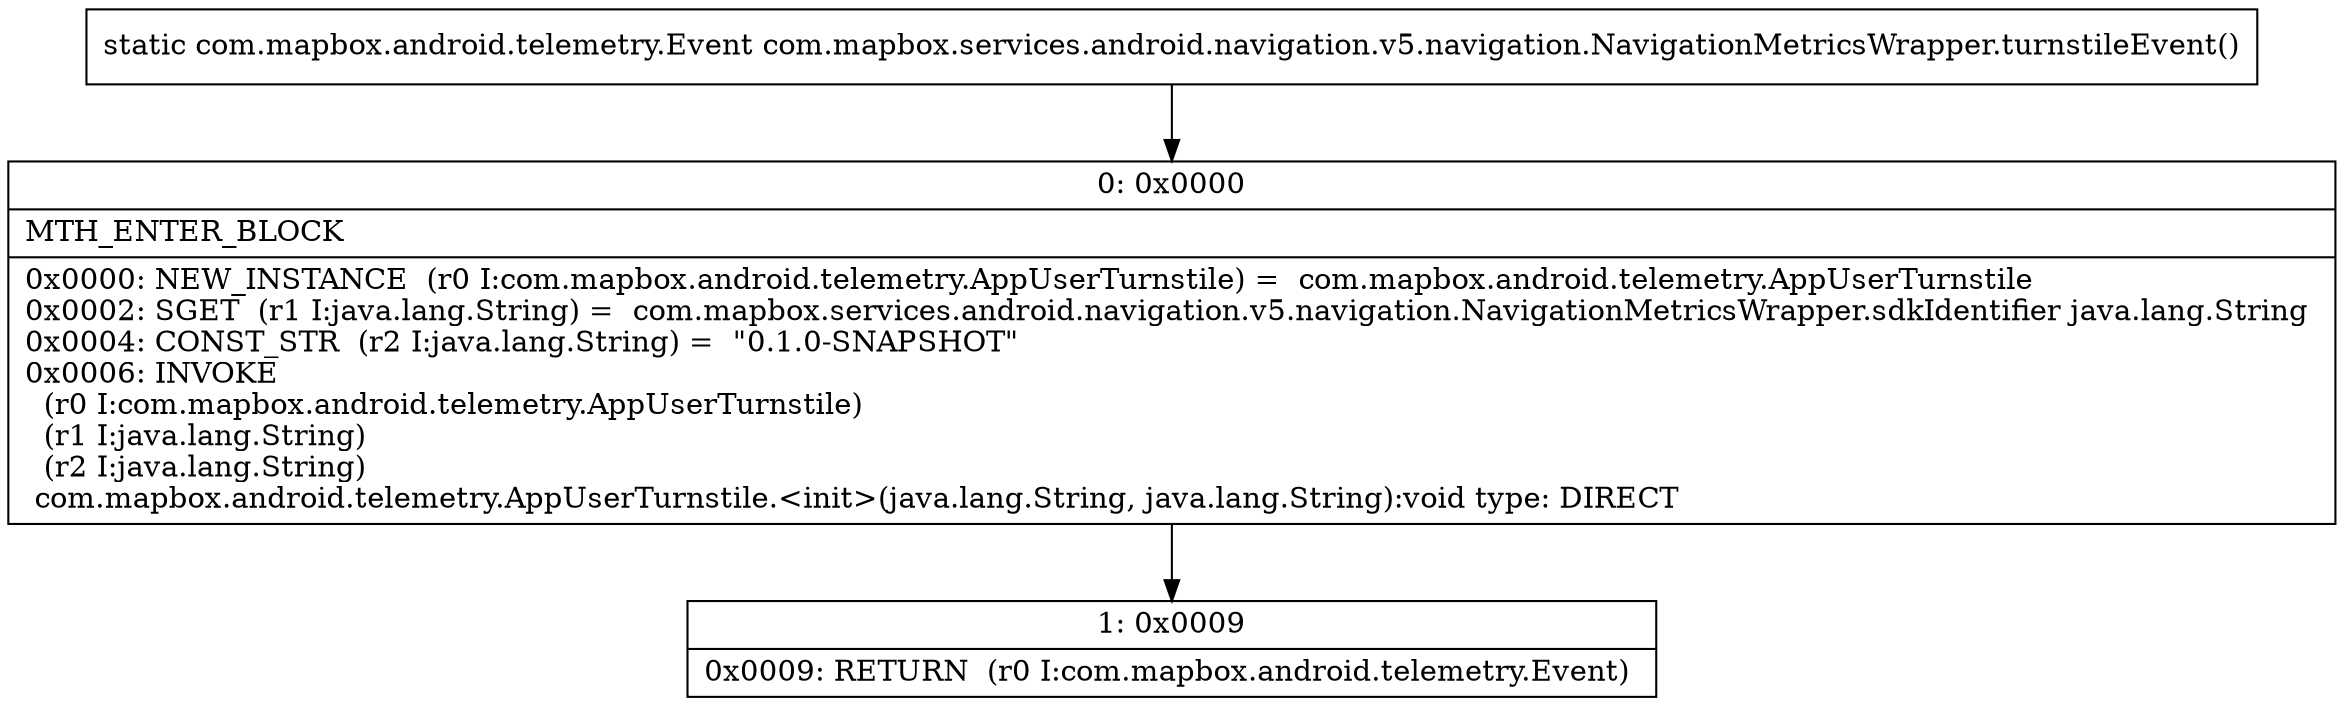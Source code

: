 digraph "CFG forcom.mapbox.services.android.navigation.v5.navigation.NavigationMetricsWrapper.turnstileEvent()Lcom\/mapbox\/android\/telemetry\/Event;" {
Node_0 [shape=record,label="{0\:\ 0x0000|MTH_ENTER_BLOCK\l|0x0000: NEW_INSTANCE  (r0 I:com.mapbox.android.telemetry.AppUserTurnstile) =  com.mapbox.android.telemetry.AppUserTurnstile \l0x0002: SGET  (r1 I:java.lang.String) =  com.mapbox.services.android.navigation.v5.navigation.NavigationMetricsWrapper.sdkIdentifier java.lang.String \l0x0004: CONST_STR  (r2 I:java.lang.String) =  \"0.1.0\-SNAPSHOT\" \l0x0006: INVOKE  \l  (r0 I:com.mapbox.android.telemetry.AppUserTurnstile)\l  (r1 I:java.lang.String)\l  (r2 I:java.lang.String)\l com.mapbox.android.telemetry.AppUserTurnstile.\<init\>(java.lang.String, java.lang.String):void type: DIRECT \l}"];
Node_1 [shape=record,label="{1\:\ 0x0009|0x0009: RETURN  (r0 I:com.mapbox.android.telemetry.Event) \l}"];
MethodNode[shape=record,label="{static com.mapbox.android.telemetry.Event com.mapbox.services.android.navigation.v5.navigation.NavigationMetricsWrapper.turnstileEvent() }"];
MethodNode -> Node_0;
Node_0 -> Node_1;
}

